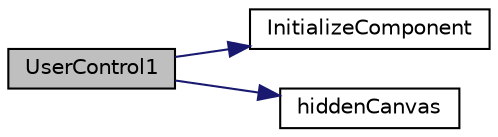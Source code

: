 digraph "UserControl1"
{
 // LATEX_PDF_SIZE
  edge [fontname="Helvetica",fontsize="10",labelfontname="Helvetica",labelfontsize="10"];
  node [fontname="Helvetica",fontsize="10",shape=record];
  rankdir="LR";
  Node0 [label="UserControl1",height=0.2,width=0.4,color="black", fillcolor="grey75", style="filled", fontcolor="black",tooltip=" "];
  Node0 -> Node1 [color="midnightblue",fontsize="10",style="solid",fontname="Helvetica"];
  Node1 [label="InitializeComponent",height=0.2,width=0.4,color="black", fillcolor="white", style="filled",URL="$classviolet_1_1UserControl1.html#a6405d5db675d5338663195a4d12b4c9f",tooltip="InitializeComponent"];
  Node0 -> Node2 [color="midnightblue",fontsize="10",style="solid",fontname="Helvetica"];
  Node2 [label="hiddenCanvas",height=0.2,width=0.4,color="black", fillcolor="white", style="filled",URL="$classviolet_1_1UserControl1.html#a627a75487e3e1290de15298da69aae31",tooltip="隱藏myControl"];
}

